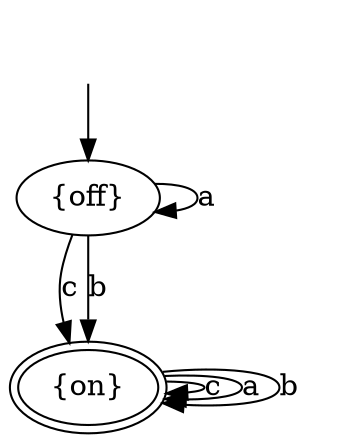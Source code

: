 digraph G {
NULL -> "{off}";
NULL [style=invis];
"{off}" -> "{on}"[label="c"];
"{off}" -> "{off}"[label="a"];
"{off}" -> "{on}"[label="b"];
"{on}" -> "{on}"[label="c"];
"{on}" -> "{on}"[label="a"];
"{on}" -> "{on}"[label="b"];
"{on}"[peripheries=2];
}

